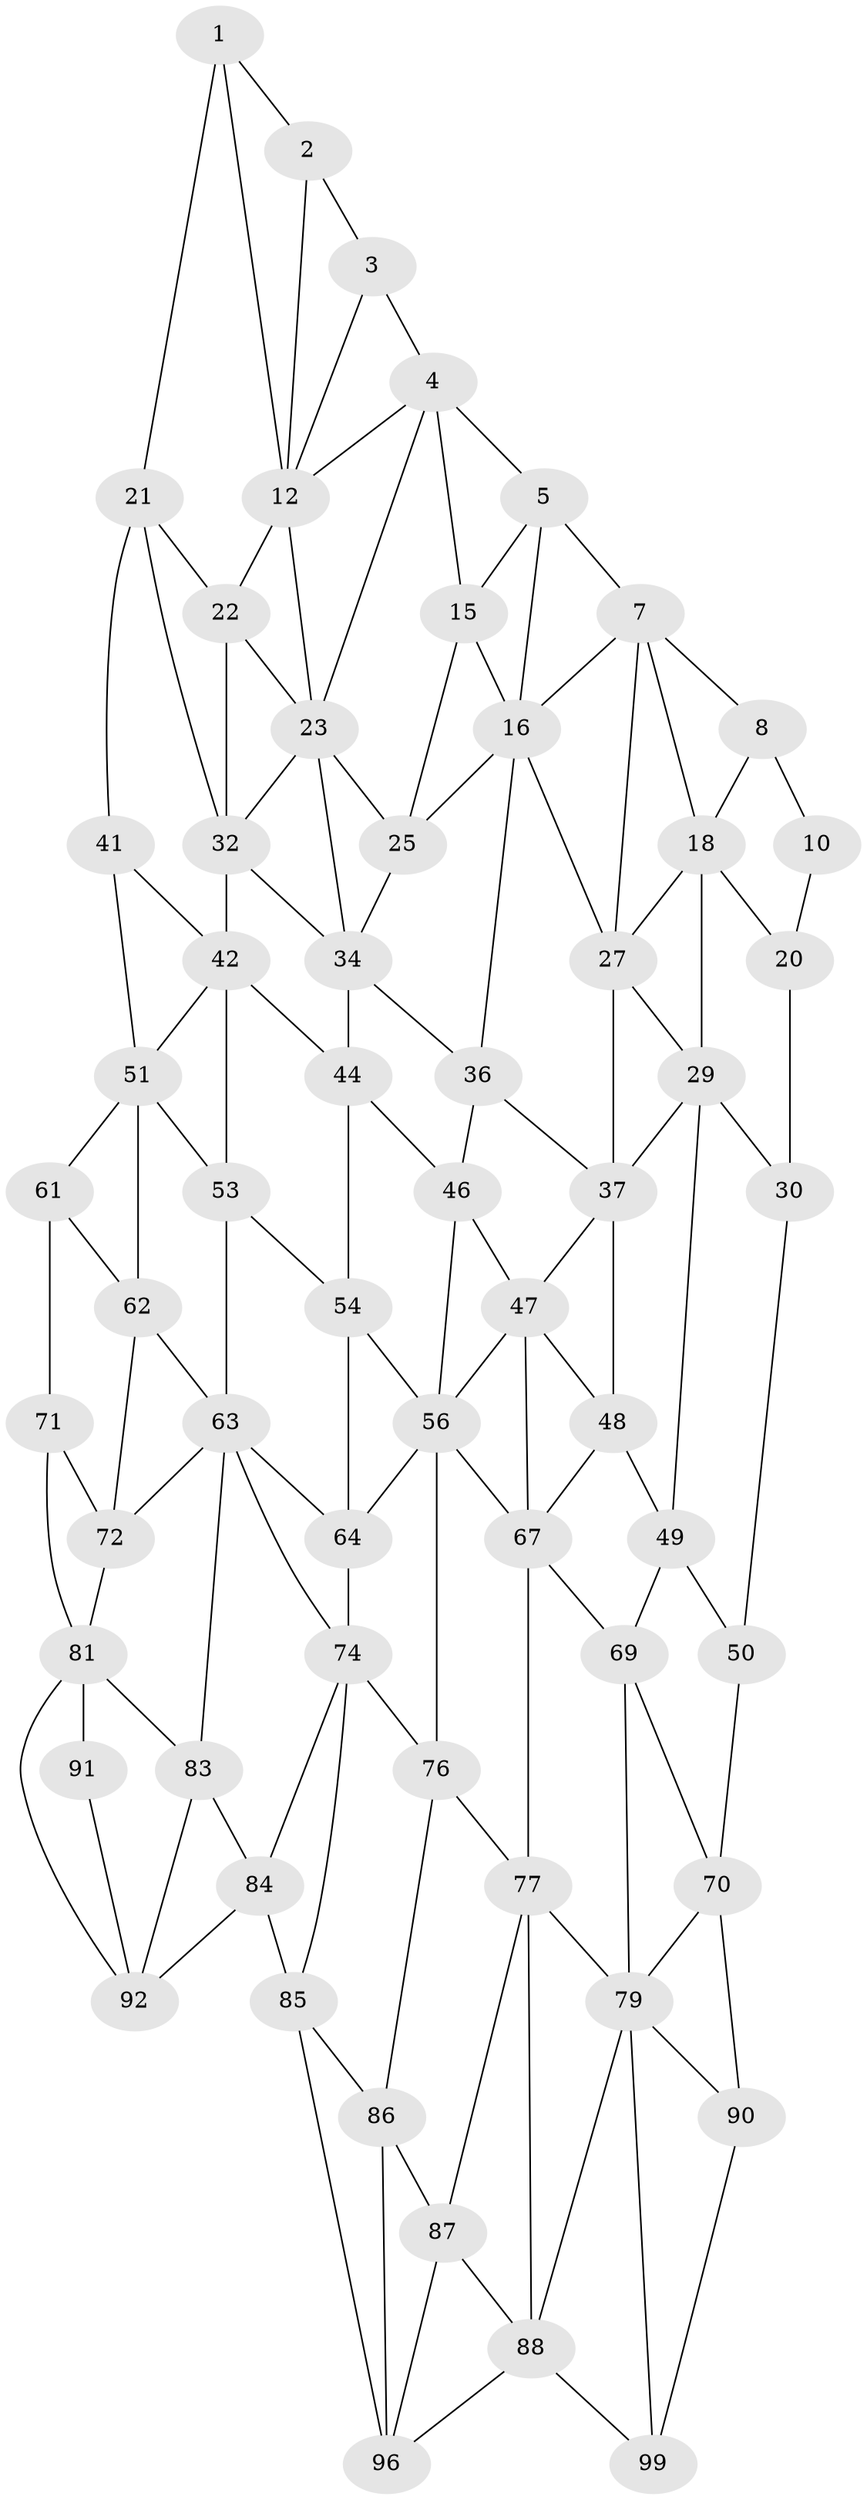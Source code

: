 // original degree distribution, {2: 0.04, 3: 0.32, 4: 0.64}
// Generated by graph-tools (version 1.1) at 2025/11/02/21/25 10:11:11]
// undirected, 61 vertices, 128 edges
graph export_dot {
graph [start="1"]
  node [color=gray90,style=filled];
  1 [super="+11"];
  2;
  3;
  4 [super="+14"];
  5 [super="+6"];
  7 [super="+17"];
  8 [super="+9"];
  10;
  12 [super="+13"];
  15;
  16 [super="+26"];
  18 [super="+19"];
  20;
  21 [super="+31"];
  22;
  23 [super="+24"];
  25;
  27 [super="+28"];
  29 [super="+39"];
  30 [super="+40"];
  32 [super="+33"];
  34 [super="+35"];
  36;
  37 [super="+38"];
  41;
  42 [super="+43"];
  44 [super="+45"];
  46;
  47 [super="+57"];
  48 [super="+58"];
  49 [super="+59"];
  50 [super="+60"];
  51 [super="+52"];
  53;
  54 [super="+55"];
  56 [super="+66"];
  61;
  62;
  63 [super="+73"];
  64 [super="+65"];
  67 [super="+68"];
  69;
  70 [super="+80"];
  71;
  72;
  74 [super="+75"];
  76;
  77 [super="+78"];
  79 [super="+89"];
  81 [super="+82"];
  83;
  84 [super="+94"];
  85 [super="+95"];
  86;
  87;
  88 [super="+98"];
  90;
  91;
  92 [super="+93"];
  96 [super="+97"];
  99 [super="+100"];
  1 -- 2;
  1 -- 12;
  1 -- 21;
  2 -- 12;
  2 -- 3;
  3 -- 4;
  3 -- 12;
  4 -- 5;
  4 -- 15;
  4 -- 12;
  4 -- 23;
  5 -- 15;
  5 -- 16;
  5 -- 7;
  7 -- 8;
  7 -- 16;
  7 -- 18;
  7 -- 27;
  8 -- 18 [weight=2];
  8 -- 10;
  10 -- 20;
  12 -- 22;
  12 -- 23;
  15 -- 25;
  15 -- 16;
  16 -- 25;
  16 -- 27;
  16 -- 36;
  18 -- 20;
  18 -- 29;
  18 -- 27;
  20 -- 30;
  21 -- 22;
  21 -- 32;
  21 -- 41;
  22 -- 32;
  22 -- 23;
  23 -- 32;
  23 -- 25;
  23 -- 34;
  25 -- 34;
  27 -- 37 [weight=2];
  27 -- 29;
  29 -- 30 [weight=2];
  29 -- 49;
  29 -- 37;
  30 -- 50;
  32 -- 42 [weight=2];
  32 -- 34;
  34 -- 44 [weight=2];
  34 -- 36;
  36 -- 46;
  36 -- 37;
  37 -- 47;
  37 -- 48;
  41 -- 51;
  41 -- 42;
  42 -- 44;
  42 -- 53;
  42 -- 51;
  44 -- 54 [weight=2];
  44 -- 46;
  46 -- 56;
  46 -- 47;
  47 -- 48 [weight=2];
  47 -- 56;
  47 -- 67;
  48 -- 49 [weight=2];
  48 -- 67;
  49 -- 50 [weight=2];
  49 -- 69;
  50 -- 70;
  51 -- 61;
  51 -- 53;
  51 -- 62;
  53 -- 63;
  53 -- 54;
  54 -- 64 [weight=2];
  54 -- 56;
  56 -- 67;
  56 -- 64;
  56 -- 76;
  61 -- 71;
  61 -- 62;
  62 -- 72;
  62 -- 63;
  63 -- 64;
  63 -- 72;
  63 -- 74;
  63 -- 83;
  64 -- 74 [weight=2];
  67 -- 77 [weight=2];
  67 -- 69;
  69 -- 79;
  69 -- 70;
  70 -- 90;
  70 -- 79;
  71 -- 81;
  71 -- 72;
  72 -- 81;
  74 -- 84;
  74 -- 76;
  74 -- 85;
  76 -- 86;
  76 -- 77;
  77 -- 87;
  77 -- 88;
  77 -- 79;
  79 -- 88;
  79 -- 90;
  79 -- 99;
  81 -- 91;
  81 -- 83;
  81 -- 92;
  83 -- 84;
  83 -- 92;
  84 -- 85 [weight=2];
  84 -- 92;
  85 -- 86;
  85 -- 96;
  86 -- 96;
  86 -- 87;
  87 -- 88;
  87 -- 96;
  88 -- 99;
  88 -- 96;
  90 -- 99;
  91 -- 92;
}
